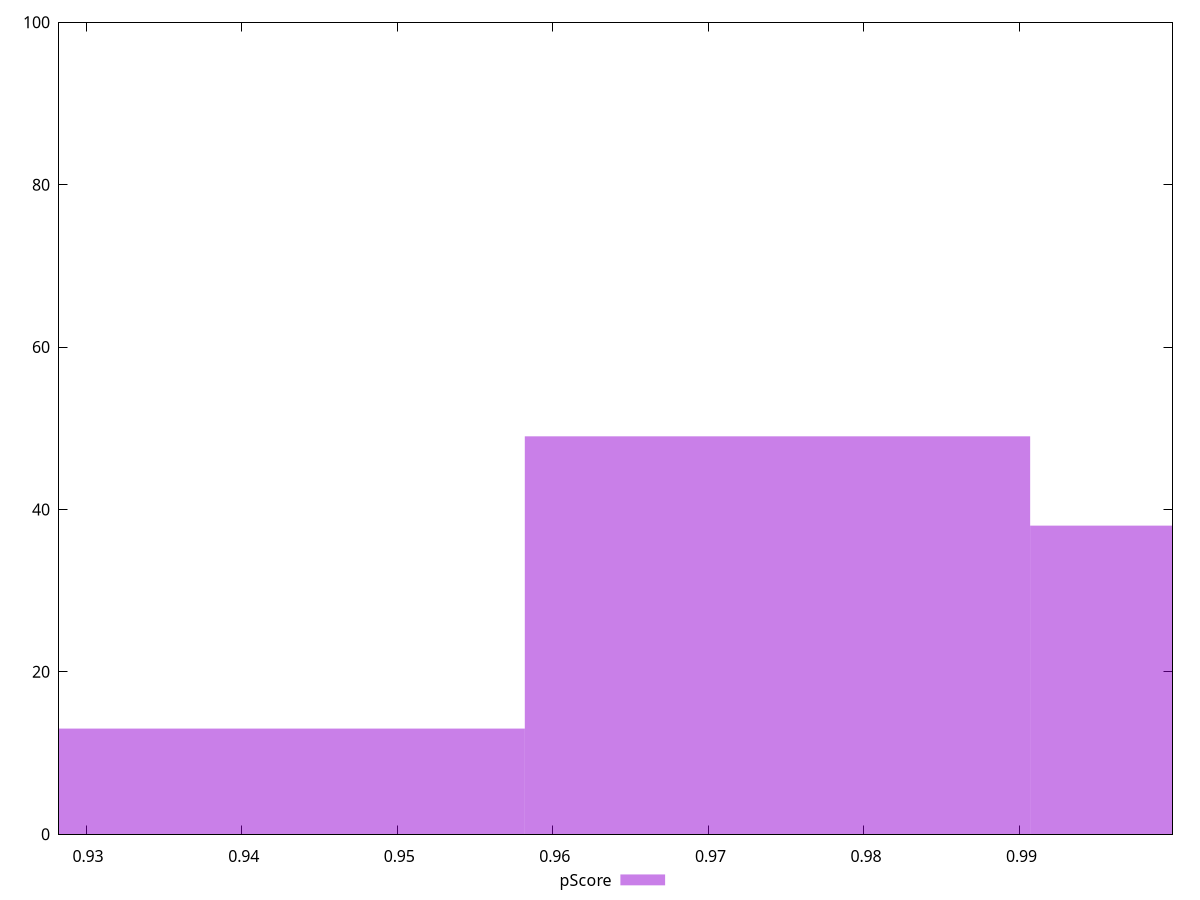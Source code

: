 reset

$pScore <<EOF
0.9419591399755567 13
0.9744404896298863 49
1.0069218392842159 38
EOF

set key outside below
set boxwidth 0.03248134965432954
set xrange [0.9282610589733964:0.9998298885804049]
set yrange [0:100]
set trange [0:100]
set style fill transparent solid 0.5 noborder
set terminal svg size 640, 490 enhanced background rgb 'white'
set output "report/report_00029_2021-02-24T13-36-40.390Z/first-cpu-idle/samples/agenda/pScore/histogram.svg"

plot $pScore title "pScore" with boxes

reset
